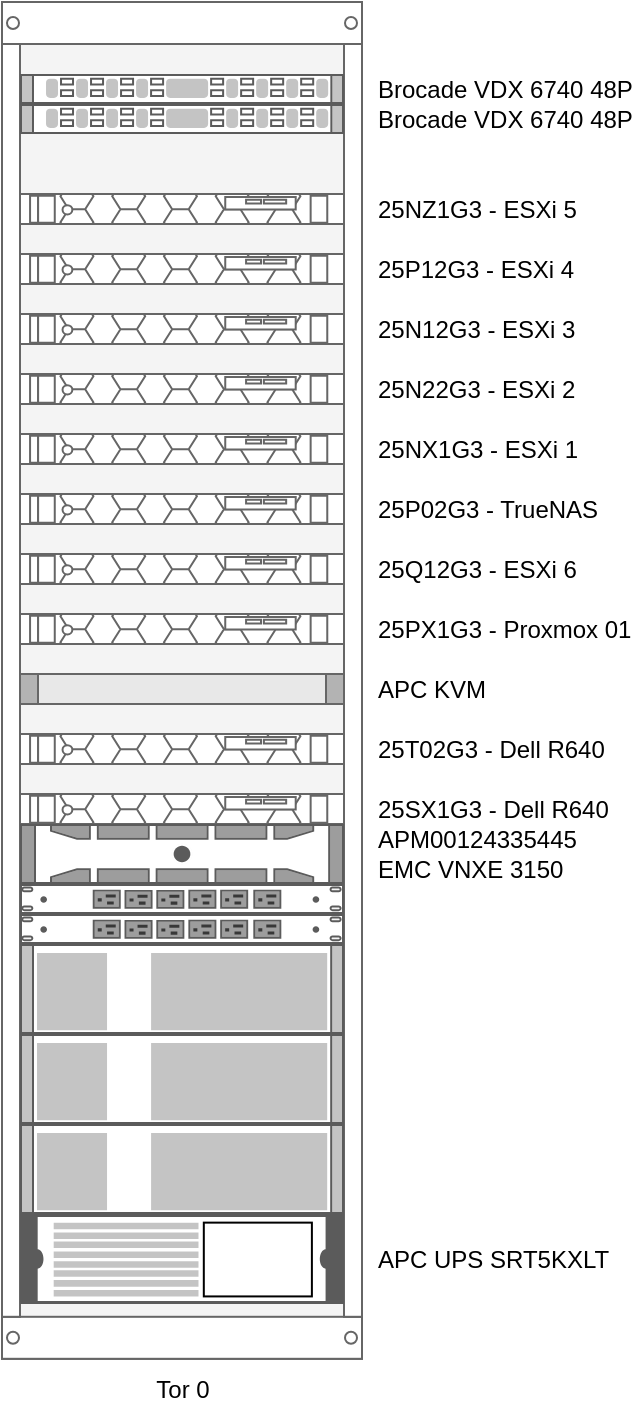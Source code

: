 <mxfile version="24.7.17">
  <diagram name="Página-1" id="suizvznyGySLpyTkvz7d">
    <mxGraphModel dx="93" dy="436" grid="1" gridSize="10" guides="1" tooltips="1" connect="1" arrows="1" fold="1" page="1" pageScale="1" pageWidth="640" pageHeight="400" math="0" shadow="0">
      <root>
        <mxCell id="0" />
        <mxCell id="1" parent="0" />
        <mxCell id="_hffcqCJiWzJmwft05rX-1" value="Tor 0" style="strokeColor=#666666;html=1;verticalLabelPosition=bottom;labelBackgroundColor=#ffffff;verticalAlign=top;outlineConnect=0;shadow=0;dashed=0;shape=mxgraph.rackGeneral.rackCabinet3;fillColor2=#f4f4f4;container=1;collapsible=0;childLayout=rack;allowGaps=1;marginLeft=9;marginRight=9;marginTop=21;marginBottom=22;textColor=#666666;numDisp=off;" vertex="1" parent="1">
          <mxGeometry x="1240" y="40" width="180" height="680" as="geometry" />
        </mxCell>
        <mxCell id="_hffcqCJiWzJmwft05rX-2" value="Brocade VDX 6740 48P" style="shape=mxgraph.rack.cisco.cisco_nexus_3016_switch;html=1;labelPosition=right;align=left;spacingLeft=15;dashed=0;shadow=0;fillColor=#ffffff;" vertex="1" parent="_hffcqCJiWzJmwft05rX-1">
          <mxGeometry x="9" y="36" width="162" height="15" as="geometry" />
        </mxCell>
        <mxCell id="_hffcqCJiWzJmwft05rX-3" value="Brocade VDX 6740 48P" style="shape=mxgraph.rack.cisco.cisco_nexus_3016_switch;html=1;labelPosition=right;align=left;spacingLeft=15;dashed=0;shadow=0;fillColor=#ffffff;" vertex="1" parent="_hffcqCJiWzJmwft05rX-1">
          <mxGeometry x="9" y="51" width="162" height="15" as="geometry" />
        </mxCell>
        <mxCell id="_hffcqCJiWzJmwft05rX-4" value="25NZ1G3 -&amp;nbsp;&lt;span style=&quot;background-color: initial;&quot;&gt;ESXi 5&lt;/span&gt;" style="strokeColor=#666666;html=1;labelPosition=right;align=left;spacingLeft=15;shadow=0;dashed=0;outlineConnect=0;shape=mxgraph.rack.dell.poweredge_r640;" vertex="1" parent="_hffcqCJiWzJmwft05rX-1">
          <mxGeometry x="9" y="96" width="162" height="15" as="geometry" />
        </mxCell>
        <mxCell id="_hffcqCJiWzJmwft05rX-5" value="25P12G3 - ESXi 4" style="strokeColor=#666666;html=1;labelPosition=right;align=left;spacingLeft=15;shadow=0;dashed=0;outlineConnect=0;shape=mxgraph.rack.dell.poweredge_r640;" vertex="1" parent="_hffcqCJiWzJmwft05rX-1">
          <mxGeometry x="9" y="126" width="162" height="15" as="geometry" />
        </mxCell>
        <mxCell id="_hffcqCJiWzJmwft05rX-6" value="25N12G3 -&amp;nbsp;&lt;span style=&quot;background-color: initial;&quot;&gt;ESXi 3&lt;/span&gt;" style="strokeColor=#666666;html=1;labelPosition=right;align=left;spacingLeft=15;shadow=0;dashed=0;outlineConnect=0;shape=mxgraph.rack.dell.poweredge_r640;" vertex="1" parent="_hffcqCJiWzJmwft05rX-1">
          <mxGeometry x="9" y="156" width="162" height="15" as="geometry" />
        </mxCell>
        <mxCell id="_hffcqCJiWzJmwft05rX-7" value="25N22G3 - ESXi 2" style="strokeColor=#666666;html=1;labelPosition=right;align=left;spacingLeft=15;shadow=0;dashed=0;outlineConnect=0;shape=mxgraph.rack.dell.poweredge_r640;" vertex="1" parent="_hffcqCJiWzJmwft05rX-1">
          <mxGeometry x="9" y="186" width="162" height="15" as="geometry" />
        </mxCell>
        <mxCell id="_hffcqCJiWzJmwft05rX-8" value="25NX1G3 - ESXi 1" style="strokeColor=#666666;html=1;labelPosition=right;align=left;spacingLeft=15;shadow=0;dashed=0;outlineConnect=0;shape=mxgraph.rack.dell.poweredge_r640;" vertex="1" parent="_hffcqCJiWzJmwft05rX-1">
          <mxGeometry x="9" y="216" width="162" height="15" as="geometry" />
        </mxCell>
        <mxCell id="_hffcqCJiWzJmwft05rX-9" value="25P02G3 - TrueNAS" style="strokeColor=#666666;html=1;labelPosition=right;align=left;spacingLeft=15;shadow=0;dashed=0;outlineConnect=0;shape=mxgraph.rack.dell.poweredge_r640;" vertex="1" parent="_hffcqCJiWzJmwft05rX-1">
          <mxGeometry x="9" y="246" width="162" height="15" as="geometry" />
        </mxCell>
        <mxCell id="_hffcqCJiWzJmwft05rX-10" value="25Q12G3 - ESXi 6" style="strokeColor=#666666;html=1;labelPosition=right;align=left;spacingLeft=15;shadow=0;dashed=0;outlineConnect=0;shape=mxgraph.rack.dell.poweredge_r640;" vertex="1" parent="_hffcqCJiWzJmwft05rX-1">
          <mxGeometry x="9" y="276" width="162" height="15" as="geometry" />
        </mxCell>
        <mxCell id="_hffcqCJiWzJmwft05rX-11" value="25PX1G3 -&amp;nbsp;&lt;span style=&quot;background-color: initial;&quot;&gt;Proxmox 01&lt;/span&gt;" style="strokeColor=#666666;html=1;labelPosition=right;align=left;spacingLeft=15;shadow=0;dashed=0;outlineConnect=0;shape=mxgraph.rack.dell.poweredge_r640;" vertex="1" parent="_hffcqCJiWzJmwft05rX-1">
          <mxGeometry x="9" y="306" width="162" height="15" as="geometry" />
        </mxCell>
        <mxCell id="_hffcqCJiWzJmwft05rX-12" value="25T02G3 - Dell R640" style="strokeColor=#666666;html=1;labelPosition=right;align=left;spacingLeft=15;shadow=0;dashed=0;outlineConnect=0;shape=mxgraph.rack.dell.poweredge_r640;" vertex="1" parent="_hffcqCJiWzJmwft05rX-1">
          <mxGeometry x="9" y="366" width="162" height="15" as="geometry" />
        </mxCell>
        <mxCell id="_hffcqCJiWzJmwft05rX-13" value="25SX1G3 - Dell R640" style="strokeColor=#666666;html=1;labelPosition=right;align=left;spacingLeft=15;shadow=0;dashed=0;outlineConnect=0;shape=mxgraph.rack.dell.poweredge_r640;" vertex="1" parent="_hffcqCJiWzJmwft05rX-1">
          <mxGeometry x="9" y="396" width="162" height="15" as="geometry" />
        </mxCell>
        <mxCell id="_hffcqCJiWzJmwft05rX-14" value="APM00124335445&amp;nbsp;&lt;div&gt;EMC VNXE 3150&lt;/div&gt;" style="strokeColor=#666666;html=1;labelPosition=right;align=left;spacingLeft=15;shadow=0;dashed=0;outlineConnect=0;shape=mxgraph.rack.dell.dell_poweredge_2u;" vertex="1" parent="_hffcqCJiWzJmwft05rX-1">
          <mxGeometry x="9" y="411" width="162" height="30" as="geometry" />
        </mxCell>
        <mxCell id="_hffcqCJiWzJmwft05rX-15" value="APC KVM" style="strokeColor=#666666;html=1;labelPosition=right;align=left;spacingLeft=15;shadow=0;dashed=0;outlineConnect=0;shape=mxgraph.rackGeneral.plate;fillColor=#e8e8e8;" vertex="1" parent="_hffcqCJiWzJmwft05rX-1">
          <mxGeometry x="9" y="336" width="162" height="15" as="geometry" />
        </mxCell>
        <mxCell id="_hffcqCJiWzJmwft05rX-16" value="" style="strokeColor=#666666;html=1;labelPosition=right;align=left;spacingLeft=15;shadow=0;dashed=0;outlineConnect=0;shape=mxgraph.rack.dell.power_strip;" vertex="1" parent="_hffcqCJiWzJmwft05rX-1">
          <mxGeometry x="9" y="441" width="162" height="15" as="geometry" />
        </mxCell>
        <mxCell id="_hffcqCJiWzJmwft05rX-17" value="" style="strokeColor=#666666;html=1;labelPosition=right;align=left;spacingLeft=15;shadow=0;dashed=0;outlineConnect=0;shape=mxgraph.rack.dell.power_strip;" vertex="1" parent="_hffcqCJiWzJmwft05rX-1">
          <mxGeometry x="9" y="456" width="162" height="15" as="geometry" />
        </mxCell>
        <mxCell id="_hffcqCJiWzJmwft05rX-18" value="" style="shape=mxgraph.rack.ibm.ibm_3000va_ups;html=1;labelPosition=right;align=left;spacingLeft=15;dashed=0;shadow=0;fillColor=#ffffff;" vertex="1" parent="_hffcqCJiWzJmwft05rX-1">
          <mxGeometry x="9" y="471" width="162" height="45" as="geometry" />
        </mxCell>
        <mxCell id="_hffcqCJiWzJmwft05rX-19" value="" style="shape=mxgraph.rack.ibm.ibm_3000va_ups;html=1;labelPosition=right;align=left;spacingLeft=15;dashed=0;shadow=0;fillColor=#ffffff;" vertex="1" parent="_hffcqCJiWzJmwft05rX-1">
          <mxGeometry x="9" y="516" width="162" height="45" as="geometry" />
        </mxCell>
        <mxCell id="_hffcqCJiWzJmwft05rX-20" value="" style="shape=mxgraph.rack.ibm.ibm_3000va_ups;html=1;labelPosition=right;align=left;spacingLeft=15;dashed=0;shadow=0;fillColor=#ffffff;" vertex="1" parent="_hffcqCJiWzJmwft05rX-1">
          <mxGeometry x="9" y="561" width="162" height="45" as="geometry" />
        </mxCell>
        <mxCell id="_hffcqCJiWzJmwft05rX-21" value="&lt;div&gt;APC UPS&amp;nbsp;&lt;span style=&quot;background-color: initial;&quot;&gt;SRT5KXLT&lt;/span&gt;&lt;/div&gt;" style="shape=mxgraph.rack.apc.apc_smart_ups_1000-3000_va_2u;html=1;labelPosition=right;align=left;spacingLeft=15;dashed=0;shadow=0;fillColor=#ffffff;" vertex="1" parent="_hffcqCJiWzJmwft05rX-1">
          <mxGeometry x="9" y="606" width="162" height="45" as="geometry" />
        </mxCell>
      </root>
    </mxGraphModel>
  </diagram>
</mxfile>
